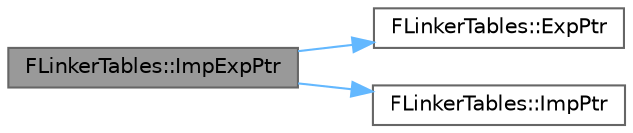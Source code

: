 digraph "FLinkerTables::ImpExpPtr"
{
 // INTERACTIVE_SVG=YES
 // LATEX_PDF_SIZE
  bgcolor="transparent";
  edge [fontname=Helvetica,fontsize=10,labelfontname=Helvetica,labelfontsize=10];
  node [fontname=Helvetica,fontsize=10,shape=box,height=0.2,width=0.4];
  rankdir="LR";
  Node1 [id="Node000001",label="FLinkerTables::ImpExpPtr",height=0.2,width=0.4,color="gray40", fillcolor="grey60", style="filled", fontcolor="black",tooltip="Return an import or export for this index."];
  Node1 -> Node2 [id="edge1_Node000001_Node000002",color="steelblue1",style="solid",tooltip=" "];
  Node2 [id="Node000002",label="FLinkerTables::ExpPtr",height=0.2,width=0.4,color="grey40", fillcolor="white", style="filled",URL="$dc/dc3/classFLinkerTables.html#a6a28aff56dbe2497d49a0e4fb5060bc5",tooltip="Return an export for this index."];
  Node1 -> Node3 [id="edge2_Node000001_Node000003",color="steelblue1",style="solid",tooltip=" "];
  Node3 [id="Node000003",label="FLinkerTables::ImpPtr",height=0.2,width=0.4,color="grey40", fillcolor="white", style="filled",URL="$dc/dc3/classFLinkerTables.html#af84030997ff6cf86747fce24f79eedca",tooltip="Return an import for this index."];
}
